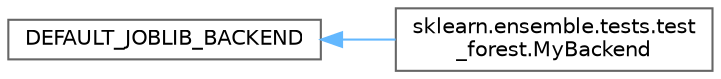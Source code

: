 digraph "Graphical Class Hierarchy"
{
 // LATEX_PDF_SIZE
  bgcolor="transparent";
  edge [fontname=Helvetica,fontsize=10,labelfontname=Helvetica,labelfontsize=10];
  node [fontname=Helvetica,fontsize=10,shape=box,height=0.2,width=0.4];
  rankdir="LR";
  Node0 [id="Node000000",label="DEFAULT_JOBLIB_BACKEND",height=0.2,width=0.4,color="grey40", fillcolor="white", style="filled",URL="$d9/d96/classDEFAULT__JOBLIB__BACKEND.html",tooltip=" "];
  Node0 -> Node1 [id="edge3354_Node000000_Node000001",dir="back",color="steelblue1",style="solid",tooltip=" "];
  Node1 [id="Node000001",label="sklearn.ensemble.tests.test\l_forest.MyBackend",height=0.2,width=0.4,color="grey40", fillcolor="white", style="filled",URL="$d3/d0d/classsklearn_1_1ensemble_1_1tests_1_1test__forest_1_1MyBackend.html",tooltip=" "];
}

